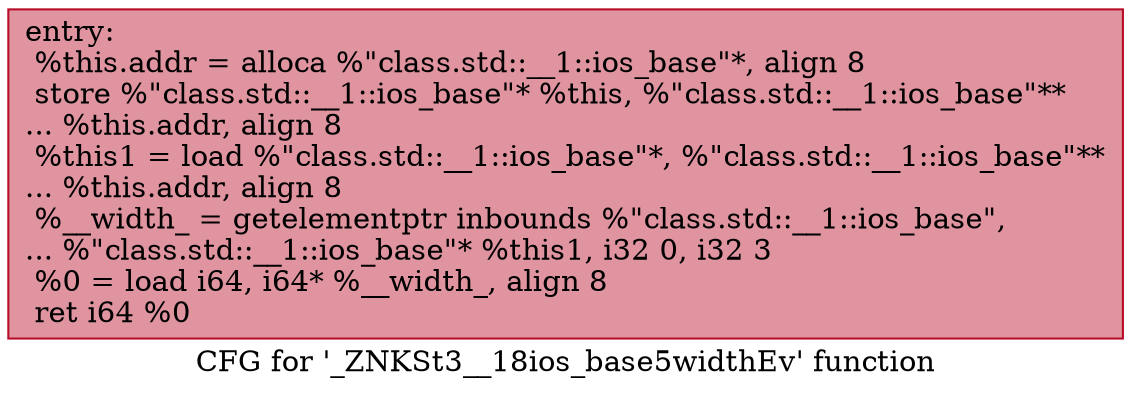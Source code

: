 digraph "CFG for '_ZNKSt3__18ios_base5widthEv' function" {
	label="CFG for '_ZNKSt3__18ios_base5widthEv' function";

	Node0x600003e7d280 [shape=record,color="#b70d28ff", style=filled, fillcolor="#b70d2870",label="{entry:\l  %this.addr = alloca %\"class.std::__1::ios_base\"*, align 8\l  store %\"class.std::__1::ios_base\"* %this, %\"class.std::__1::ios_base\"**\l... %this.addr, align 8\l  %this1 = load %\"class.std::__1::ios_base\"*, %\"class.std::__1::ios_base\"**\l... %this.addr, align 8\l  %__width_ = getelementptr inbounds %\"class.std::__1::ios_base\",\l... %\"class.std::__1::ios_base\"* %this1, i32 0, i32 3\l  %0 = load i64, i64* %__width_, align 8\l  ret i64 %0\l}"];
}
